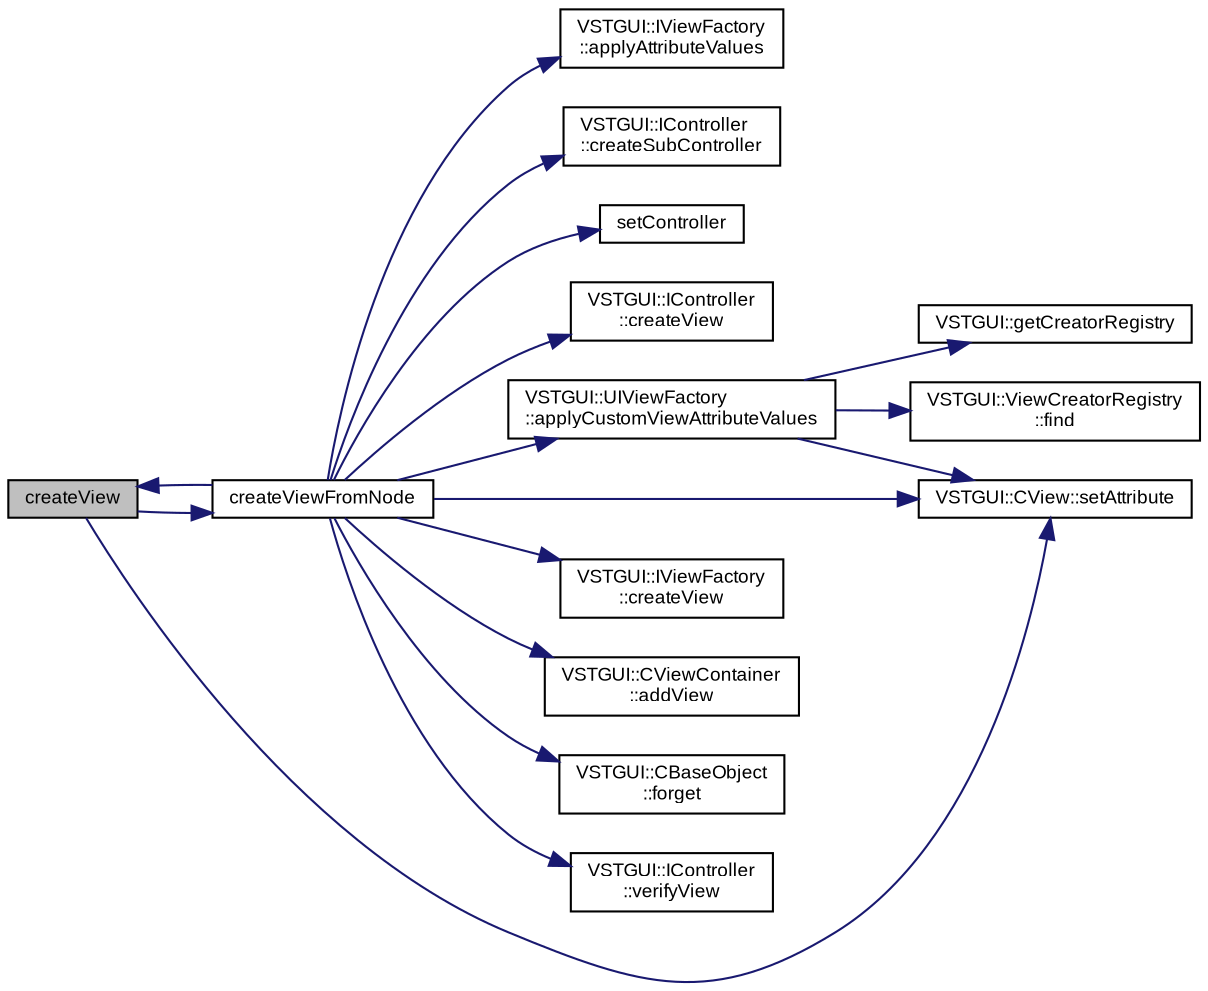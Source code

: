 digraph "createView"
{
  bgcolor="transparent";
  edge [fontname="Arial",fontsize="9",labelfontname="Arial",labelfontsize="9"];
  node [fontname="Arial",fontsize="9",shape=record];
  rankdir="LR";
  Node1 [label="createView",height=0.2,width=0.4,color="black", fillcolor="grey75", style="filled" fontcolor="black"];
  Node1 -> Node2 [color="midnightblue",fontsize="9",style="solid",fontname="Arial"];
  Node2 [label="createViewFromNode",height=0.2,width=0.4,color="black",URL="$class_v_s_t_g_u_i_1_1_u_i_description.html#a8e0cea7af7aef68f081872092607e082"];
  Node2 -> Node1 [color="midnightblue",fontsize="9",style="solid",fontname="Arial"];
  Node2 -> Node3 [color="midnightblue",fontsize="9",style="solid",fontname="Arial"];
  Node3 [label="VSTGUI::IViewFactory\l::applyAttributeValues",height=0.2,width=0.4,color="black",URL="$class_v_s_t_g_u_i_1_1_i_view_factory.html#a9ca5f253a68f7e4b8ba98a0fd0efe2a2"];
  Node2 -> Node4 [color="midnightblue",fontsize="9",style="solid",fontname="Arial"];
  Node4 [label="VSTGUI::IController\l::createSubController",height=0.2,width=0.4,color="black",URL="$class_v_s_t_g_u_i_1_1_i_controller.html#abf96fec60498c8768f2352a98ba2a433"];
  Node2 -> Node5 [color="midnightblue",fontsize="9",style="solid",fontname="Arial"];
  Node5 [label="setController",height=0.2,width=0.4,color="black",URL="$class_v_s_t_g_u_i_1_1_u_i_description.html#ae6eeb2af91fdfc96cbc615fe8b12e703"];
  Node2 -> Node6 [color="midnightblue",fontsize="9",style="solid",fontname="Arial"];
  Node6 [label="VSTGUI::IController\l::createView",height=0.2,width=0.4,color="black",URL="$class_v_s_t_g_u_i_1_1_i_controller.html#a0df1d5052b2e02c824870f08becee69e"];
  Node2 -> Node7 [color="midnightblue",fontsize="9",style="solid",fontname="Arial"];
  Node7 [label="VSTGUI::UIViewFactory\l::applyCustomViewAttributeValues",height=0.2,width=0.4,color="black",URL="$class_v_s_t_g_u_i_1_1_u_i_view_factory.html#a67a88e075b59c50b7bf1e07bd1305bde"];
  Node7 -> Node8 [color="midnightblue",fontsize="9",style="solid",fontname="Arial"];
  Node8 [label="VSTGUI::getCreatorRegistry",height=0.2,width=0.4,color="black",URL="$namespace_v_s_t_g_u_i.html#ae434d8db1dbb70e1ac02abfc227f3c76"];
  Node7 -> Node9 [color="midnightblue",fontsize="9",style="solid",fontname="Arial"];
  Node9 [label="VSTGUI::ViewCreatorRegistry\l::find",height=0.2,width=0.4,color="black",URL="$class_v_s_t_g_u_i_1_1_view_creator_registry.html#a456e9326447da4f5fa892b4bc88e4605"];
  Node7 -> Node10 [color="midnightblue",fontsize="9",style="solid",fontname="Arial"];
  Node10 [label="VSTGUI::CView::setAttribute",height=0.2,width=0.4,color="black",URL="$class_v_s_t_g_u_i_1_1_c_view.html#acb3e227edff15b59577f133510e1ee64",tooltip="set an attribute "];
  Node2 -> Node11 [color="midnightblue",fontsize="9",style="solid",fontname="Arial"];
  Node11 [label="VSTGUI::IViewFactory\l::createView",height=0.2,width=0.4,color="black",URL="$class_v_s_t_g_u_i_1_1_i_view_factory.html#a6426b9289e748a0aedb61d7cbe62d3a8"];
  Node2 -> Node12 [color="midnightblue",fontsize="9",style="solid",fontname="Arial"];
  Node12 [label="VSTGUI::CViewContainer\l::addView",height=0.2,width=0.4,color="black",URL="$class_v_s_t_g_u_i_1_1_c_view_container.html#aa3f0bcc0a5ac5c2a62405f6899dda689",tooltip="add a child view "];
  Node2 -> Node13 [color="midnightblue",fontsize="9",style="solid",fontname="Arial"];
  Node13 [label="VSTGUI::CBaseObject\l::forget",height=0.2,width=0.4,color="black",URL="$class_v_s_t_g_u_i_1_1_c_base_object.html#ad63e28fbe95a3458c97c60bfacd47ab8",tooltip="decrease refcount and delete object if refcount == 0 "];
  Node2 -> Node10 [color="midnightblue",fontsize="9",style="solid",fontname="Arial"];
  Node2 -> Node14 [color="midnightblue",fontsize="9",style="solid",fontname="Arial"];
  Node14 [label="VSTGUI::IController\l::verifyView",height=0.2,width=0.4,color="black",URL="$class_v_s_t_g_u_i_1_1_i_controller.html#af0ac6d1dd6e448b2498e368a864a3c5e"];
  Node1 -> Node10 [color="midnightblue",fontsize="9",style="solid",fontname="Arial"];
}
